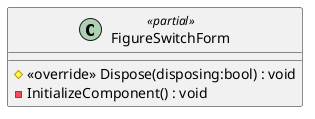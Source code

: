@startuml
class FigureSwitchForm <<partial>> {
    # <<override>> Dispose(disposing:bool) : void
    - InitializeComponent() : void
}

@enduml
